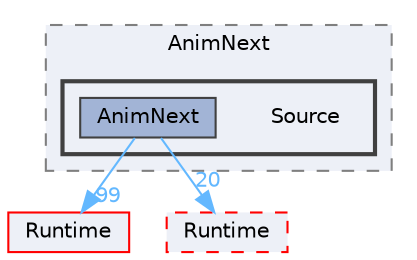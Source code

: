 digraph "Source"
{
 // INTERACTIVE_SVG=YES
 // LATEX_PDF_SIZE
  bgcolor="transparent";
  edge [fontname=Helvetica,fontsize=10,labelfontname=Helvetica,labelfontsize=10];
  node [fontname=Helvetica,fontsize=10,shape=box,height=0.2,width=0.4];
  compound=true
  subgraph clusterdir_ebfc70b225cdd53f599c3ad0db76b4bf {
    graph [ bgcolor="#edf0f7", pencolor="grey50", label="AnimNext", fontname=Helvetica,fontsize=10 style="filled,dashed", URL="dir_ebfc70b225cdd53f599c3ad0db76b4bf.html",tooltip=""]
  subgraph clusterdir_d01b67f0ab4d30f84ebbae3f64039986 {
    graph [ bgcolor="#edf0f7", pencolor="grey25", label="", fontname=Helvetica,fontsize=10 style="filled,bold", URL="dir_d01b67f0ab4d30f84ebbae3f64039986.html",tooltip=""]
    dir_d01b67f0ab4d30f84ebbae3f64039986 [shape=plaintext, label="Source"];
  dir_d5a7f320e501526d14f6821cbe39089c [label="AnimNext", fillcolor="#a2b4d6", color="grey25", style="filled", URL="dir_d5a7f320e501526d14f6821cbe39089c.html",tooltip=""];
  }
  }
  dir_7536b172fbd480bfd146a1b1acd6856b [label="Runtime", fillcolor="#edf0f7", color="red", style="filled", URL="dir_7536b172fbd480bfd146a1b1acd6856b.html",tooltip=""];
  dir_a60e1ce30f7313164a0e11a69cddad56 [label="Runtime", fillcolor="#edf0f7", color="red", style="filled,dashed", URL="dir_a60e1ce30f7313164a0e11a69cddad56.html",tooltip=""];
  dir_d5a7f320e501526d14f6821cbe39089c->dir_7536b172fbd480bfd146a1b1acd6856b [headlabel="99", labeldistance=1.5 headhref="dir_000043_000984.html" href="dir_000043_000984.html" color="steelblue1" fontcolor="steelblue1"];
  dir_d5a7f320e501526d14f6821cbe39089c->dir_a60e1ce30f7313164a0e11a69cddad56 [headlabel="20", labeldistance=1.5 headhref="dir_000043_000983.html" href="dir_000043_000983.html" color="steelblue1" fontcolor="steelblue1"];
}

